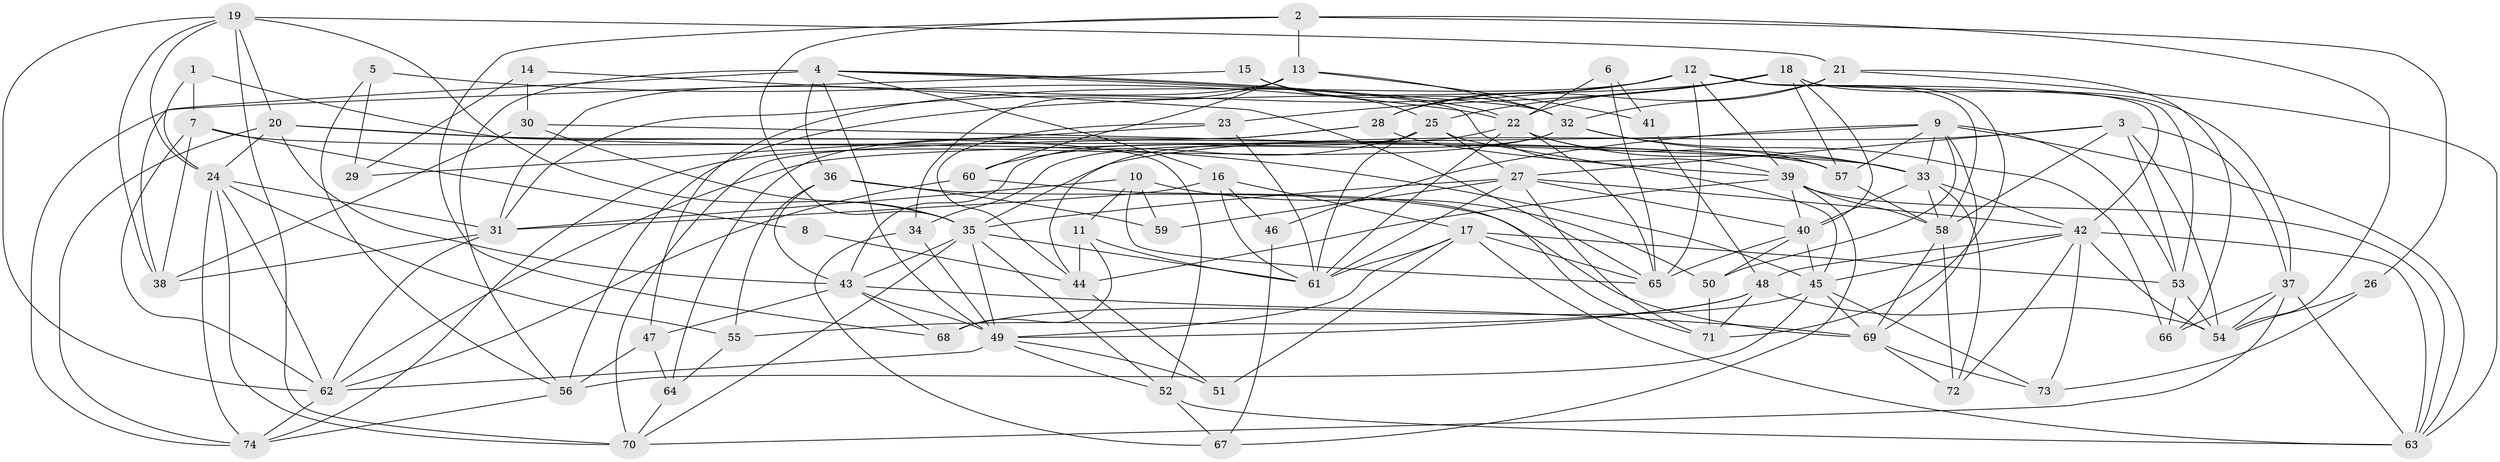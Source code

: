 // original degree distribution, {4: 0.23129251700680273, 8: 0.013605442176870748, 3: 0.30612244897959184, 6: 0.10884353741496598, 5: 0.14285714285714285, 7: 0.047619047619047616, 2: 0.14285714285714285, 9: 0.006802721088435374}
// Generated by graph-tools (version 1.1) at 2025/02/03/09/25 03:02:04]
// undirected, 74 vertices, 209 edges
graph export_dot {
graph [start="1"]
  node [color=gray90,style=filled];
  1;
  2;
  3;
  4;
  5;
  6;
  7;
  8;
  9;
  10;
  11;
  12;
  13;
  14;
  15;
  16;
  17;
  18;
  19;
  20;
  21;
  22;
  23;
  24;
  25;
  26;
  27;
  28;
  29;
  30;
  31;
  32;
  33;
  34;
  35;
  36;
  37;
  38;
  39;
  40;
  41;
  42;
  43;
  44;
  45;
  46;
  47;
  48;
  49;
  50;
  51;
  52;
  53;
  54;
  55;
  56;
  57;
  58;
  59;
  60;
  61;
  62;
  63;
  64;
  65;
  66;
  67;
  68;
  69;
  70;
  71;
  72;
  73;
  74;
  1 -- 7 [weight=1.0];
  1 -- 24 [weight=1.0];
  1 -- 52 [weight=1.0];
  2 -- 13 [weight=1.0];
  2 -- 26 [weight=1.0];
  2 -- 35 [weight=1.0];
  2 -- 54 [weight=1.0];
  2 -- 68 [weight=1.0];
  3 -- 27 [weight=1.0];
  3 -- 35 [weight=1.0];
  3 -- 37 [weight=1.0];
  3 -- 53 [weight=1.0];
  3 -- 54 [weight=1.0];
  3 -- 58 [weight=1.0];
  4 -- 16 [weight=1.0];
  4 -- 22 [weight=1.0];
  4 -- 32 [weight=1.0];
  4 -- 36 [weight=1.0];
  4 -- 38 [weight=1.0];
  4 -- 39 [weight=1.0];
  4 -- 49 [weight=1.0];
  4 -- 56 [weight=2.0];
  5 -- 22 [weight=1.0];
  5 -- 29 [weight=1.0];
  5 -- 56 [weight=1.0];
  6 -- 22 [weight=1.0];
  6 -- 41 [weight=1.0];
  6 -- 65 [weight=1.0];
  7 -- 8 [weight=1.0];
  7 -- 38 [weight=1.0];
  7 -- 57 [weight=1.0];
  7 -- 62 [weight=2.0];
  8 -- 44 [weight=1.0];
  9 -- 33 [weight=1.0];
  9 -- 46 [weight=1.0];
  9 -- 50 [weight=1.0];
  9 -- 53 [weight=1.0];
  9 -- 57 [weight=1.0];
  9 -- 62 [weight=1.0];
  9 -- 63 [weight=1.0];
  9 -- 69 [weight=1.0];
  10 -- 11 [weight=1.0];
  10 -- 31 [weight=1.0];
  10 -- 50 [weight=1.0];
  10 -- 59 [weight=1.0];
  10 -- 65 [weight=1.0];
  11 -- 44 [weight=1.0];
  11 -- 61 [weight=1.0];
  11 -- 68 [weight=1.0];
  12 -- 28 [weight=2.0];
  12 -- 31 [weight=1.0];
  12 -- 39 [weight=1.0];
  12 -- 42 [weight=1.0];
  12 -- 47 [weight=1.0];
  12 -- 58 [weight=1.0];
  12 -- 65 [weight=2.0];
  12 -- 71 [weight=1.0];
  13 -- 31 [weight=1.0];
  13 -- 32 [weight=1.0];
  13 -- 34 [weight=1.0];
  13 -- 41 [weight=1.0];
  13 -- 60 [weight=1.0];
  14 -- 29 [weight=1.0];
  14 -- 30 [weight=1.0];
  14 -- 65 [weight=1.0];
  15 -- 25 [weight=1.0];
  15 -- 32 [weight=1.0];
  15 -- 74 [weight=1.0];
  16 -- 17 [weight=1.0];
  16 -- 31 [weight=1.0];
  16 -- 46 [weight=1.0];
  16 -- 61 [weight=1.0];
  17 -- 49 [weight=1.0];
  17 -- 51 [weight=1.0];
  17 -- 53 [weight=1.0];
  17 -- 61 [weight=1.0];
  17 -- 63 [weight=1.0];
  17 -- 65 [weight=1.0];
  18 -- 22 [weight=1.0];
  18 -- 23 [weight=1.0];
  18 -- 25 [weight=1.0];
  18 -- 37 [weight=1.0];
  18 -- 40 [weight=1.0];
  18 -- 53 [weight=1.0];
  18 -- 56 [weight=1.0];
  18 -- 57 [weight=2.0];
  19 -- 20 [weight=1.0];
  19 -- 21 [weight=1.0];
  19 -- 24 [weight=1.0];
  19 -- 35 [weight=1.0];
  19 -- 38 [weight=1.0];
  19 -- 62 [weight=1.0];
  19 -- 70 [weight=1.0];
  20 -- 24 [weight=1.0];
  20 -- 43 [weight=1.0];
  20 -- 45 [weight=1.0];
  20 -- 57 [weight=1.0];
  20 -- 74 [weight=1.0];
  21 -- 28 [weight=1.0];
  21 -- 32 [weight=1.0];
  21 -- 63 [weight=1.0];
  21 -- 66 [weight=1.0];
  22 -- 33 [weight=1.0];
  22 -- 44 [weight=1.0];
  22 -- 57 [weight=1.0];
  22 -- 61 [weight=1.0];
  22 -- 65 [weight=1.0];
  23 -- 29 [weight=1.0];
  23 -- 44 [weight=1.0];
  23 -- 61 [weight=1.0];
  24 -- 31 [weight=1.0];
  24 -- 55 [weight=1.0];
  24 -- 62 [weight=1.0];
  24 -- 70 [weight=1.0];
  24 -- 74 [weight=1.0];
  25 -- 27 [weight=1.0];
  25 -- 43 [weight=2.0];
  25 -- 45 [weight=1.0];
  25 -- 60 [weight=1.0];
  25 -- 61 [weight=1.0];
  26 -- 54 [weight=1.0];
  26 -- 73 [weight=1.0];
  27 -- 35 [weight=1.0];
  27 -- 40 [weight=1.0];
  27 -- 42 [weight=1.0];
  27 -- 59 [weight=1.0];
  27 -- 61 [weight=1.0];
  27 -- 71 [weight=1.0];
  28 -- 39 [weight=1.0];
  28 -- 64 [weight=1.0];
  28 -- 70 [weight=1.0];
  30 -- 33 [weight=1.0];
  30 -- 35 [weight=1.0];
  30 -- 38 [weight=1.0];
  31 -- 38 [weight=1.0];
  31 -- 62 [weight=1.0];
  32 -- 33 [weight=1.0];
  32 -- 34 [weight=1.0];
  32 -- 66 [weight=1.0];
  32 -- 74 [weight=1.0];
  33 -- 40 [weight=1.0];
  33 -- 42 [weight=1.0];
  33 -- 58 [weight=1.0];
  33 -- 72 [weight=1.0];
  34 -- 49 [weight=1.0];
  34 -- 67 [weight=1.0];
  35 -- 43 [weight=1.0];
  35 -- 49 [weight=1.0];
  35 -- 52 [weight=1.0];
  35 -- 61 [weight=1.0];
  35 -- 70 [weight=1.0];
  36 -- 43 [weight=1.0];
  36 -- 55 [weight=1.0];
  36 -- 59 [weight=1.0];
  36 -- 69 [weight=1.0];
  37 -- 54 [weight=1.0];
  37 -- 63 [weight=1.0];
  37 -- 66 [weight=1.0];
  37 -- 70 [weight=1.0];
  39 -- 40 [weight=1.0];
  39 -- 44 [weight=1.0];
  39 -- 58 [weight=2.0];
  39 -- 63 [weight=1.0];
  39 -- 67 [weight=1.0];
  40 -- 45 [weight=1.0];
  40 -- 50 [weight=1.0];
  40 -- 65 [weight=1.0];
  41 -- 48 [weight=1.0];
  42 -- 45 [weight=1.0];
  42 -- 48 [weight=1.0];
  42 -- 54 [weight=1.0];
  42 -- 63 [weight=1.0];
  42 -- 72 [weight=1.0];
  42 -- 73 [weight=1.0];
  43 -- 47 [weight=1.0];
  43 -- 49 [weight=1.0];
  43 -- 68 [weight=1.0];
  43 -- 69 [weight=1.0];
  44 -- 51 [weight=2.0];
  45 -- 56 [weight=3.0];
  45 -- 68 [weight=1.0];
  45 -- 69 [weight=1.0];
  45 -- 73 [weight=1.0];
  46 -- 67 [weight=1.0];
  47 -- 56 [weight=1.0];
  47 -- 64 [weight=1.0];
  48 -- 49 [weight=1.0];
  48 -- 54 [weight=1.0];
  48 -- 55 [weight=1.0];
  48 -- 71 [weight=1.0];
  49 -- 51 [weight=1.0];
  49 -- 52 [weight=1.0];
  49 -- 62 [weight=1.0];
  50 -- 71 [weight=2.0];
  52 -- 63 [weight=1.0];
  52 -- 67 [weight=1.0];
  53 -- 54 [weight=1.0];
  53 -- 66 [weight=1.0];
  55 -- 64 [weight=1.0];
  56 -- 74 [weight=1.0];
  57 -- 58 [weight=1.0];
  58 -- 69 [weight=1.0];
  58 -- 72 [weight=1.0];
  60 -- 62 [weight=1.0];
  60 -- 71 [weight=1.0];
  62 -- 74 [weight=1.0];
  64 -- 70 [weight=1.0];
  69 -- 72 [weight=1.0];
  69 -- 73 [weight=1.0];
}
